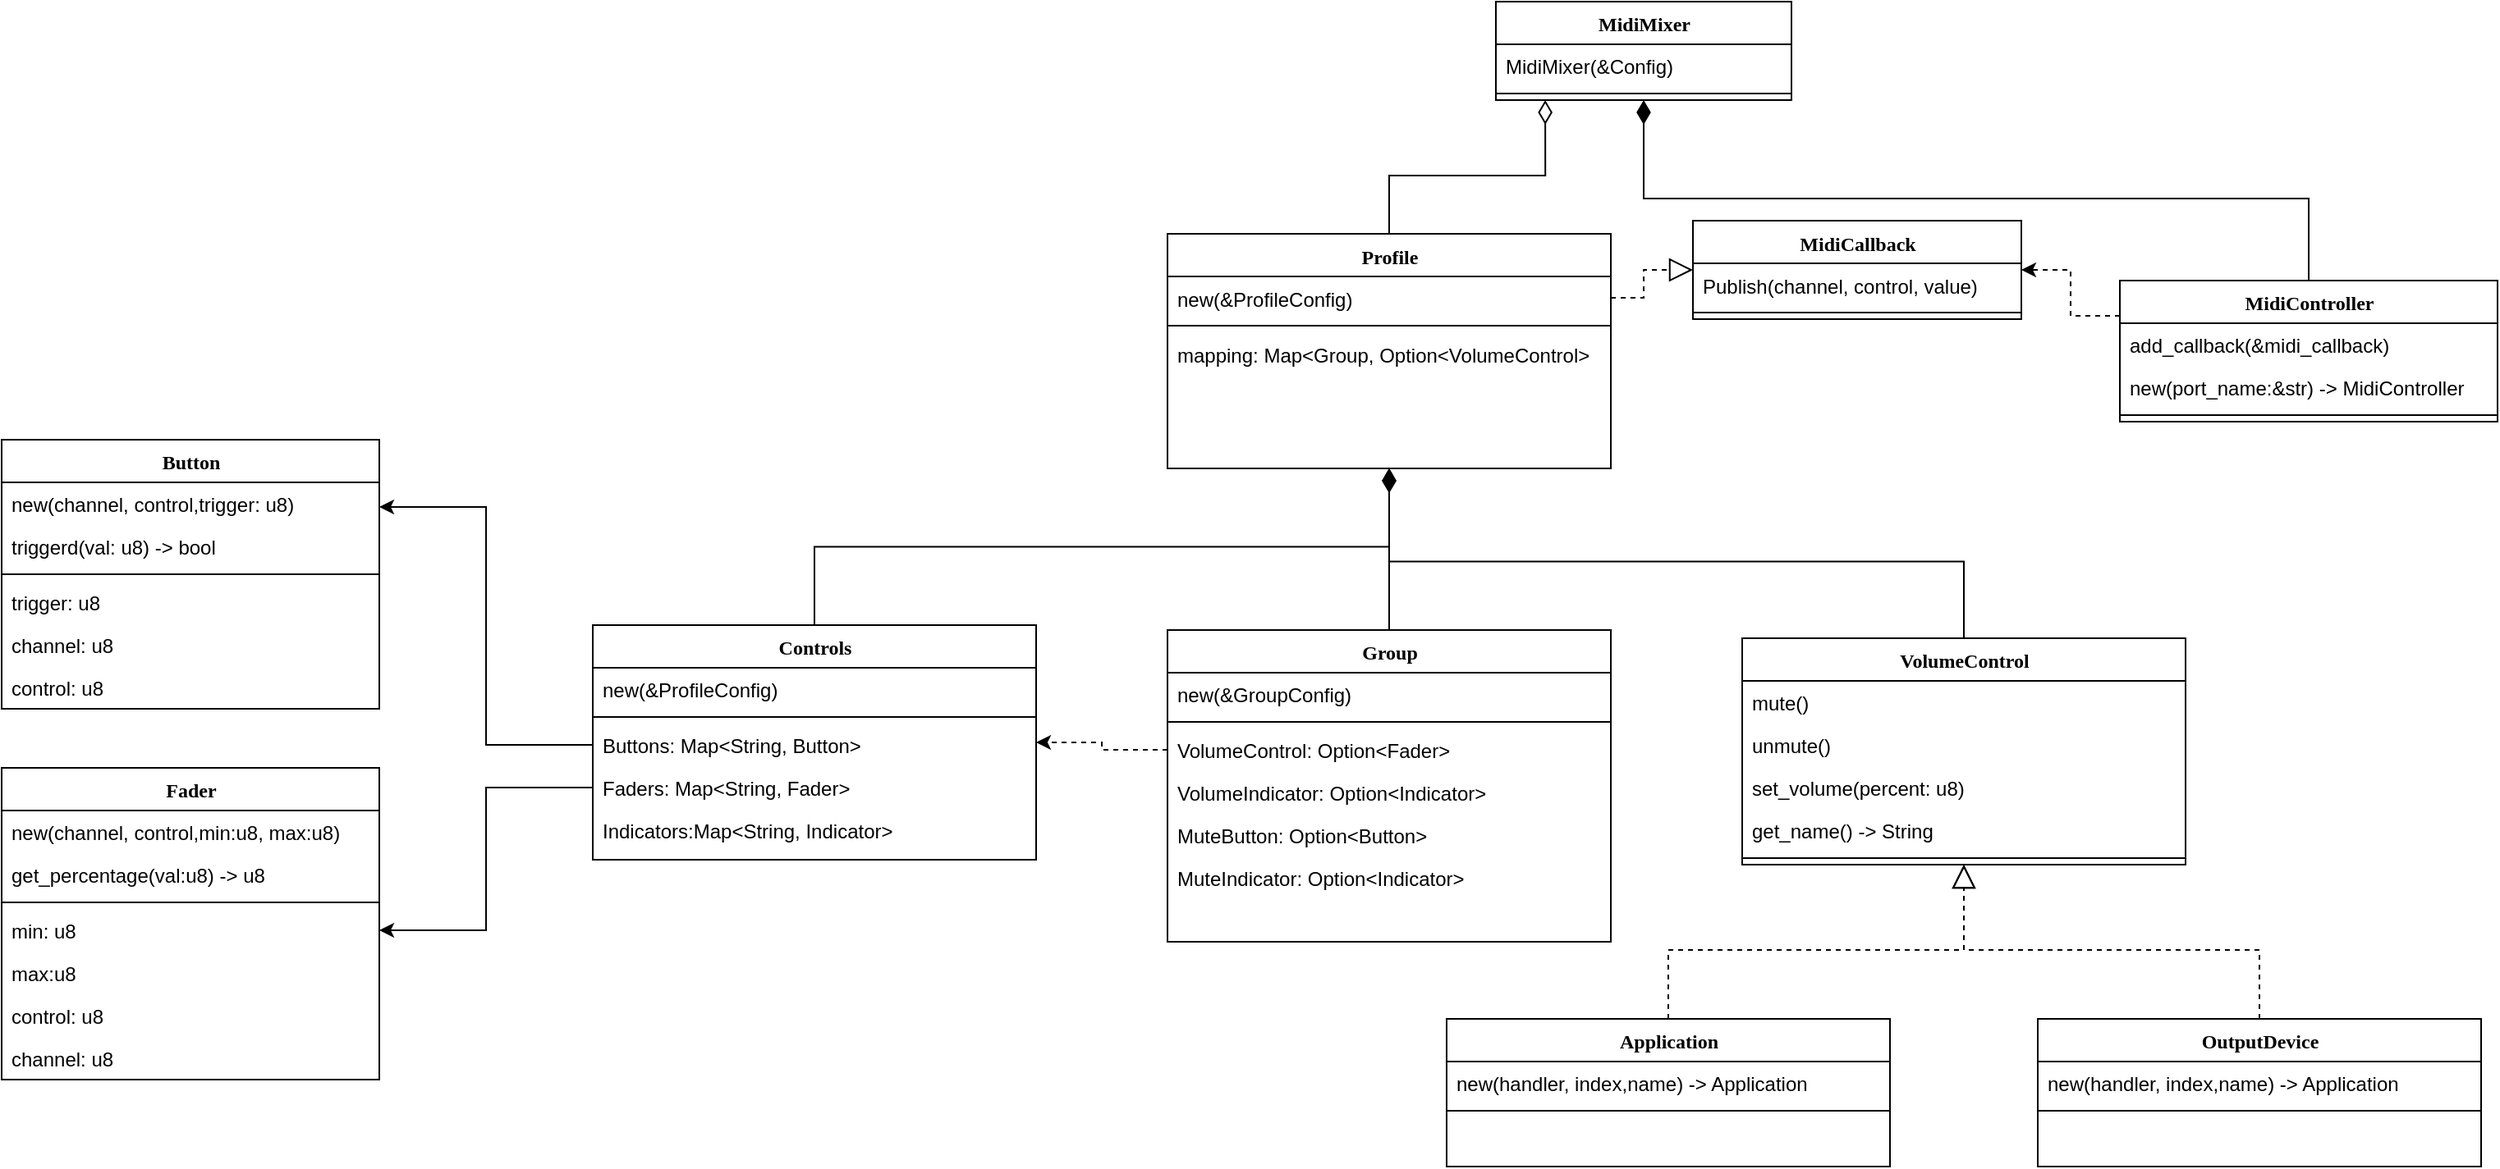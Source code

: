 <mxfile version="24.7.17">
  <diagram name="Page-1" id="9f46799a-70d6-7492-0946-bef42562c5a5">
    <mxGraphModel dx="2468" dy="1610" grid="1" gridSize="10" guides="1" tooltips="1" connect="1" arrows="1" fold="1" page="1" pageScale="1" pageWidth="1100" pageHeight="850" background="none" math="0" shadow="0">
      <root>
        <mxCell id="0" />
        <mxCell id="1" parent="0" />
        <mxCell id="HxuUy7WwLcNge2JU0h0c-94" style="edgeStyle=orthogonalEdgeStyle;rounded=0;orthogonalLoop=1;jettySize=auto;html=1;exitX=0.5;exitY=0;exitDx=0;exitDy=0;endSize=12;endArrow=diamondThin;endFill=1;" edge="1" parent="1" source="78961159f06e98e8-108" target="HxuUy7WwLcNge2JU0h0c-2">
          <mxGeometry relative="1" as="geometry" />
        </mxCell>
        <mxCell id="HxuUy7WwLcNge2JU0h0c-102" style="edgeStyle=orthogonalEdgeStyle;rounded=0;orthogonalLoop=1;jettySize=auto;html=1;exitX=0;exitY=0.25;exitDx=0;exitDy=0;dashed=1;" edge="1" parent="1" source="78961159f06e98e8-108" target="HxuUy7WwLcNge2JU0h0c-97">
          <mxGeometry relative="1" as="geometry" />
        </mxCell>
        <mxCell id="78961159f06e98e8-108" value="MidiController" style="swimlane;html=1;fontStyle=1;align=center;verticalAlign=top;childLayout=stackLayout;horizontal=1;startSize=26;horizontalStack=0;resizeParent=1;resizeLast=0;collapsible=1;marginBottom=0;swimlaneFillColor=#ffffff;rounded=0;shadow=0;comic=0;labelBackgroundColor=none;strokeWidth=1;fillColor=none;fontFamily=Verdana;fontSize=12" parent="1" vertex="1">
          <mxGeometry x="870" y="-50" width="230" height="86" as="geometry" />
        </mxCell>
        <mxCell id="78961159f06e98e8-109" value="add_callback(&amp;amp;midi_callback)" style="text;html=1;strokeColor=none;fillColor=none;align=left;verticalAlign=top;spacingLeft=4;spacingRight=4;whiteSpace=wrap;overflow=hidden;rotatable=0;points=[[0,0.5],[1,0.5]];portConstraint=eastwest;" parent="78961159f06e98e8-108" vertex="1">
          <mxGeometry y="26" width="230" height="26" as="geometry" />
        </mxCell>
        <mxCell id="HxuUy7WwLcNge2JU0h0c-1" value="new(port_name:&amp;amp;str) -&amp;gt; MidiController" style="text;html=1;strokeColor=none;fillColor=none;align=left;verticalAlign=top;spacingLeft=4;spacingRight=4;whiteSpace=wrap;overflow=hidden;rotatable=0;points=[[0,0.5],[1,0.5]];portConstraint=eastwest;" vertex="1" parent="78961159f06e98e8-108">
          <mxGeometry y="52" width="230" height="26" as="geometry" />
        </mxCell>
        <mxCell id="78961159f06e98e8-116" value="" style="line;html=1;strokeWidth=1;fillColor=none;align=left;verticalAlign=middle;spacingTop=-1;spacingLeft=3;spacingRight=3;rotatable=0;labelPosition=right;points=[];portConstraint=eastwest;" parent="78961159f06e98e8-108" vertex="1">
          <mxGeometry y="78" width="230" height="8" as="geometry" />
        </mxCell>
        <mxCell id="HxuUy7WwLcNge2JU0h0c-2" value="MidiMixer" style="swimlane;html=1;fontStyle=1;align=center;verticalAlign=top;childLayout=stackLayout;horizontal=1;startSize=26;horizontalStack=0;resizeParent=1;resizeLast=0;collapsible=1;marginBottom=0;swimlaneFillColor=#ffffff;rounded=0;shadow=0;comic=0;labelBackgroundColor=none;strokeWidth=1;fillColor=none;fontFamily=Verdana;fontSize=12" vertex="1" parent="1">
          <mxGeometry x="490" y="-220" width="180" height="60" as="geometry" />
        </mxCell>
        <mxCell id="HxuUy7WwLcNge2JU0h0c-4" value="MidiMixer(&amp;amp;Config)" style="text;html=1;strokeColor=none;fillColor=none;align=left;verticalAlign=top;spacingLeft=4;spacingRight=4;whiteSpace=wrap;overflow=hidden;rotatable=0;points=[[0,0.5],[1,0.5]];portConstraint=eastwest;" vertex="1" parent="HxuUy7WwLcNge2JU0h0c-2">
          <mxGeometry y="26" width="180" height="26" as="geometry" />
        </mxCell>
        <mxCell id="HxuUy7WwLcNge2JU0h0c-5" value="" style="line;html=1;strokeWidth=1;fillColor=none;align=left;verticalAlign=middle;spacingTop=-1;spacingLeft=3;spacingRight=3;rotatable=0;labelPosition=right;points=[];portConstraint=eastwest;" vertex="1" parent="HxuUy7WwLcNge2JU0h0c-2">
          <mxGeometry y="52" width="180" height="8" as="geometry" />
        </mxCell>
        <mxCell id="HxuUy7WwLcNge2JU0h0c-35" style="edgeStyle=orthogonalEdgeStyle;rounded=0;orthogonalLoop=1;jettySize=auto;html=1;exitX=0.5;exitY=0;exitDx=0;exitDy=0;endArrow=block;endFill=0;dashed=1;endSize=12;" edge="1" parent="1" source="HxuUy7WwLcNge2JU0h0c-6" target="HxuUy7WwLcNge2JU0h0c-28">
          <mxGeometry relative="1" as="geometry" />
        </mxCell>
        <mxCell id="HxuUy7WwLcNge2JU0h0c-6" value="Application" style="swimlane;html=1;fontStyle=1;align=center;verticalAlign=top;childLayout=stackLayout;horizontal=1;startSize=26;horizontalStack=0;resizeParent=1;resizeLast=0;collapsible=1;marginBottom=0;swimlaneFillColor=#ffffff;rounded=0;shadow=0;comic=0;labelBackgroundColor=none;strokeWidth=1;fillColor=none;fontFamily=Verdana;fontSize=12" vertex="1" parent="1">
          <mxGeometry x="460" y="400" width="270" height="90" as="geometry" />
        </mxCell>
        <mxCell id="HxuUy7WwLcNge2JU0h0c-10" value="new(handler, index,name) -&amp;gt; Application" style="text;html=1;strokeColor=none;fillColor=none;align=left;verticalAlign=top;spacingLeft=4;spacingRight=4;whiteSpace=wrap;overflow=hidden;rotatable=0;points=[[0,0.5],[1,0.5]];portConstraint=eastwest;" vertex="1" parent="HxuUy7WwLcNge2JU0h0c-6">
          <mxGeometry y="26" width="270" height="26" as="geometry" />
        </mxCell>
        <mxCell id="HxuUy7WwLcNge2JU0h0c-9" value="" style="line;html=1;strokeWidth=1;fillColor=none;align=left;verticalAlign=middle;spacingTop=-1;spacingLeft=3;spacingRight=3;rotatable=0;labelPosition=right;points=[];portConstraint=eastwest;" vertex="1" parent="HxuUy7WwLcNge2JU0h0c-6">
          <mxGeometry y="52" width="270" height="8" as="geometry" />
        </mxCell>
        <mxCell id="HxuUy7WwLcNge2JU0h0c-36" style="edgeStyle=orthogonalEdgeStyle;rounded=0;orthogonalLoop=1;jettySize=auto;html=1;exitX=0.5;exitY=0;exitDx=0;exitDy=0;strokeColor=default;dashed=1;endArrow=block;endFill=0;startSize=6;endSize=12;" edge="1" parent="1" source="HxuUy7WwLcNge2JU0h0c-14" target="HxuUy7WwLcNge2JU0h0c-28">
          <mxGeometry relative="1" as="geometry" />
        </mxCell>
        <mxCell id="HxuUy7WwLcNge2JU0h0c-14" value="OutputDevice" style="swimlane;html=1;fontStyle=1;align=center;verticalAlign=top;childLayout=stackLayout;horizontal=1;startSize=26;horizontalStack=0;resizeParent=1;resizeLast=0;collapsible=1;marginBottom=0;swimlaneFillColor=#ffffff;rounded=0;shadow=0;comic=0;labelBackgroundColor=none;strokeWidth=1;fillColor=none;fontFamily=Verdana;fontSize=12" vertex="1" parent="1">
          <mxGeometry x="820" y="400" width="270" height="90" as="geometry" />
        </mxCell>
        <mxCell id="HxuUy7WwLcNge2JU0h0c-15" value="new(handler, index,name) -&amp;gt; Application" style="text;html=1;strokeColor=none;fillColor=none;align=left;verticalAlign=top;spacingLeft=4;spacingRight=4;whiteSpace=wrap;overflow=hidden;rotatable=0;points=[[0,0.5],[1,0.5]];portConstraint=eastwest;" vertex="1" parent="HxuUy7WwLcNge2JU0h0c-14">
          <mxGeometry y="26" width="270" height="26" as="geometry" />
        </mxCell>
        <mxCell id="HxuUy7WwLcNge2JU0h0c-20" value="" style="line;html=1;strokeWidth=1;fillColor=none;align=left;verticalAlign=middle;spacingTop=-1;spacingLeft=3;spacingRight=3;rotatable=0;labelPosition=right;points=[];portConstraint=eastwest;" vertex="1" parent="HxuUy7WwLcNge2JU0h0c-14">
          <mxGeometry y="52" width="270" height="8" as="geometry" />
        </mxCell>
        <mxCell id="HxuUy7WwLcNge2JU0h0c-77" style="edgeStyle=orthogonalEdgeStyle;rounded=0;orthogonalLoop=1;jettySize=auto;html=1;exitX=0.5;exitY=0;exitDx=0;exitDy=0;endArrow=diamondThin;endFill=1;endSize=12;" edge="1" parent="1" source="HxuUy7WwLcNge2JU0h0c-28" target="HxuUy7WwLcNge2JU0h0c-66">
          <mxGeometry relative="1" as="geometry" />
        </mxCell>
        <mxCell id="HxuUy7WwLcNge2JU0h0c-28" value="VolumeControl" style="swimlane;html=1;fontStyle=1;align=center;verticalAlign=top;childLayout=stackLayout;horizontal=1;startSize=26;horizontalStack=0;resizeParent=1;resizeLast=0;collapsible=1;marginBottom=0;swimlaneFillColor=#ffffff;rounded=0;shadow=0;comic=0;labelBackgroundColor=none;strokeWidth=1;fillColor=none;fontFamily=Verdana;fontSize=12" vertex="1" parent="1">
          <mxGeometry x="640" y="168" width="270" height="138" as="geometry" />
        </mxCell>
        <mxCell id="HxuUy7WwLcNge2JU0h0c-31" value="mute()" style="text;html=1;strokeColor=none;fillColor=none;align=left;verticalAlign=top;spacingLeft=4;spacingRight=4;whiteSpace=wrap;overflow=hidden;rotatable=0;points=[[0,0.5],[1,0.5]];portConstraint=eastwest;" vertex="1" parent="HxuUy7WwLcNge2JU0h0c-28">
          <mxGeometry y="26" width="270" height="26" as="geometry" />
        </mxCell>
        <mxCell id="HxuUy7WwLcNge2JU0h0c-32" value="unmute()" style="text;html=1;strokeColor=none;fillColor=none;align=left;verticalAlign=top;spacingLeft=4;spacingRight=4;whiteSpace=wrap;overflow=hidden;rotatable=0;points=[[0,0.5],[1,0.5]];portConstraint=eastwest;" vertex="1" parent="HxuUy7WwLcNge2JU0h0c-28">
          <mxGeometry y="52" width="270" height="26" as="geometry" />
        </mxCell>
        <mxCell id="HxuUy7WwLcNge2JU0h0c-33" value="set_volume(percent: u8)" style="text;html=1;strokeColor=none;fillColor=none;align=left;verticalAlign=top;spacingLeft=4;spacingRight=4;whiteSpace=wrap;overflow=hidden;rotatable=0;points=[[0,0.5],[1,0.5]];portConstraint=eastwest;" vertex="1" parent="HxuUy7WwLcNge2JU0h0c-28">
          <mxGeometry y="78" width="270" height="26" as="geometry" />
        </mxCell>
        <mxCell id="HxuUy7WwLcNge2JU0h0c-78" value="get_name() -&amp;gt; String" style="text;html=1;strokeColor=none;fillColor=none;align=left;verticalAlign=top;spacingLeft=4;spacingRight=4;whiteSpace=wrap;overflow=hidden;rotatable=0;points=[[0,0.5],[1,0.5]];portConstraint=eastwest;" vertex="1" parent="HxuUy7WwLcNge2JU0h0c-28">
          <mxGeometry y="104" width="270" height="26" as="geometry" />
        </mxCell>
        <mxCell id="HxuUy7WwLcNge2JU0h0c-34" value="" style="line;html=1;strokeWidth=1;fillColor=none;align=left;verticalAlign=middle;spacingTop=-1;spacingLeft=3;spacingRight=3;rotatable=0;labelPosition=right;points=[];portConstraint=eastwest;" vertex="1" parent="HxuUy7WwLcNge2JU0h0c-28">
          <mxGeometry y="130" width="270" height="8" as="geometry" />
        </mxCell>
        <mxCell id="HxuUy7WwLcNge2JU0h0c-90" style="edgeStyle=orthogonalEdgeStyle;rounded=0;orthogonalLoop=1;jettySize=auto;html=1;exitX=0.5;exitY=0;exitDx=0;exitDy=0;entryX=0.5;entryY=1;entryDx=0;entryDy=0;endArrow=diamondThin;endFill=1;" edge="1" parent="1" source="HxuUy7WwLcNge2JU0h0c-37" target="HxuUy7WwLcNge2JU0h0c-66">
          <mxGeometry relative="1" as="geometry" />
        </mxCell>
        <mxCell id="HxuUy7WwLcNge2JU0h0c-37" value="Controls" style="swimlane;html=1;fontStyle=1;align=center;verticalAlign=top;childLayout=stackLayout;horizontal=1;startSize=26;horizontalStack=0;resizeParent=1;resizeLast=0;collapsible=1;marginBottom=0;swimlaneFillColor=#ffffff;rounded=0;shadow=0;comic=0;labelBackgroundColor=none;strokeWidth=1;fillColor=none;fontFamily=Verdana;fontSize=12" vertex="1" parent="1">
          <mxGeometry x="-60" y="160" width="270" height="143" as="geometry" />
        </mxCell>
        <mxCell id="HxuUy7WwLcNge2JU0h0c-42" value="new(&amp;amp;ProfileConfig)" style="text;html=1;strokeColor=none;fillColor=none;align=left;verticalAlign=top;spacingLeft=4;spacingRight=4;whiteSpace=wrap;overflow=hidden;rotatable=0;points=[[0,0.5],[1,0.5]];portConstraint=eastwest;" vertex="1" parent="HxuUy7WwLcNge2JU0h0c-37">
          <mxGeometry y="26" width="270" height="26" as="geometry" />
        </mxCell>
        <mxCell id="HxuUy7WwLcNge2JU0h0c-40" value="" style="line;html=1;strokeWidth=1;fillColor=none;align=left;verticalAlign=middle;spacingTop=-1;spacingLeft=3;spacingRight=3;rotatable=0;labelPosition=right;points=[];portConstraint=eastwest;" vertex="1" parent="HxuUy7WwLcNge2JU0h0c-37">
          <mxGeometry y="52" width="270" height="8" as="geometry" />
        </mxCell>
        <mxCell id="HxuUy7WwLcNge2JU0h0c-41" value="Buttons: Map&amp;lt;String, Button&amp;gt;" style="text;html=1;strokeColor=none;fillColor=none;align=left;verticalAlign=top;spacingLeft=4;spacingRight=4;whiteSpace=wrap;overflow=hidden;rotatable=0;points=[[0,0.5],[1,0.5]];portConstraint=eastwest;" vertex="1" parent="HxuUy7WwLcNge2JU0h0c-37">
          <mxGeometry y="60" width="270" height="26" as="geometry" />
        </mxCell>
        <mxCell id="HxuUy7WwLcNge2JU0h0c-43" value="Faders: Map&amp;lt;String, Fader&amp;gt;" style="text;html=1;strokeColor=none;fillColor=none;align=left;verticalAlign=top;spacingLeft=4;spacingRight=4;whiteSpace=wrap;overflow=hidden;rotatable=0;points=[[0,0.5],[1,0.5]];portConstraint=eastwest;" vertex="1" parent="HxuUy7WwLcNge2JU0h0c-37">
          <mxGeometry y="86" width="270" height="26" as="geometry" />
        </mxCell>
        <mxCell id="HxuUy7WwLcNge2JU0h0c-45" value="Indicators:Map&amp;lt;String, Indicator&amp;gt;" style="text;html=1;strokeColor=none;fillColor=none;align=left;verticalAlign=top;spacingLeft=4;spacingRight=4;whiteSpace=wrap;overflow=hidden;rotatable=0;points=[[0,0.5],[1,0.5]];portConstraint=eastwest;" vertex="1" parent="HxuUy7WwLcNge2JU0h0c-37">
          <mxGeometry y="112" width="270" height="26" as="geometry" />
        </mxCell>
        <mxCell id="HxuUy7WwLcNge2JU0h0c-46" value="Button" style="swimlane;html=1;fontStyle=1;align=center;verticalAlign=top;childLayout=stackLayout;horizontal=1;startSize=26;horizontalStack=0;resizeParent=1;resizeLast=0;collapsible=1;marginBottom=0;swimlaneFillColor=#ffffff;rounded=0;shadow=0;comic=0;labelBackgroundColor=none;strokeWidth=1;fillColor=none;fontFamily=Verdana;fontSize=12" vertex="1" parent="1">
          <mxGeometry x="-420" y="47" width="230" height="164" as="geometry" />
        </mxCell>
        <mxCell id="HxuUy7WwLcNge2JU0h0c-47" value="new(channel, control,trigger: u8)" style="text;html=1;strokeColor=none;fillColor=none;align=left;verticalAlign=top;spacingLeft=4;spacingRight=4;whiteSpace=wrap;overflow=hidden;rotatable=0;points=[[0,0.5],[1,0.5]];portConstraint=eastwest;" vertex="1" parent="HxuUy7WwLcNge2JU0h0c-46">
          <mxGeometry y="26" width="230" height="26" as="geometry" />
        </mxCell>
        <mxCell id="HxuUy7WwLcNge2JU0h0c-80" value="triggerd(val: u8) -&amp;gt; bool" style="text;html=1;strokeColor=none;fillColor=none;align=left;verticalAlign=top;spacingLeft=4;spacingRight=4;whiteSpace=wrap;overflow=hidden;rotatable=0;points=[[0,0.5],[1,0.5]];portConstraint=eastwest;" vertex="1" parent="HxuUy7WwLcNge2JU0h0c-46">
          <mxGeometry y="52" width="230" height="26" as="geometry" />
        </mxCell>
        <mxCell id="HxuUy7WwLcNge2JU0h0c-48" value="" style="line;html=1;strokeWidth=1;fillColor=none;align=left;verticalAlign=middle;spacingTop=-1;spacingLeft=3;spacingRight=3;rotatable=0;labelPosition=right;points=[];portConstraint=eastwest;" vertex="1" parent="HxuUy7WwLcNge2JU0h0c-46">
          <mxGeometry y="78" width="230" height="8" as="geometry" />
        </mxCell>
        <mxCell id="HxuUy7WwLcNge2JU0h0c-57" value="trigger: u8" style="text;html=1;strokeColor=none;fillColor=none;align=left;verticalAlign=top;spacingLeft=4;spacingRight=4;whiteSpace=wrap;overflow=hidden;rotatable=0;points=[[0,0.5],[1,0.5]];portConstraint=eastwest;" vertex="1" parent="HxuUy7WwLcNge2JU0h0c-46">
          <mxGeometry y="86" width="230" height="26" as="geometry" />
        </mxCell>
        <mxCell id="HxuUy7WwLcNge2JU0h0c-82" value="channel: u8" style="text;html=1;strokeColor=none;fillColor=none;align=left;verticalAlign=top;spacingLeft=4;spacingRight=4;whiteSpace=wrap;overflow=hidden;rotatable=0;points=[[0,0.5],[1,0.5]];portConstraint=eastwest;" vertex="1" parent="HxuUy7WwLcNge2JU0h0c-46">
          <mxGeometry y="112" width="230" height="26" as="geometry" />
        </mxCell>
        <mxCell id="HxuUy7WwLcNge2JU0h0c-83" value="control: u8" style="text;html=1;strokeColor=none;fillColor=none;align=left;verticalAlign=top;spacingLeft=4;spacingRight=4;whiteSpace=wrap;overflow=hidden;rotatable=0;points=[[0,0.5],[1,0.5]];portConstraint=eastwest;" vertex="1" parent="HxuUy7WwLcNge2JU0h0c-46">
          <mxGeometry y="138" width="230" height="26" as="geometry" />
        </mxCell>
        <mxCell id="HxuUy7WwLcNge2JU0h0c-53" value="Fader" style="swimlane;html=1;fontStyle=1;align=center;verticalAlign=top;childLayout=stackLayout;horizontal=1;startSize=26;horizontalStack=0;resizeParent=1;resizeLast=0;collapsible=1;marginBottom=0;swimlaneFillColor=#ffffff;rounded=0;shadow=0;comic=0;labelBackgroundColor=none;strokeWidth=1;fillColor=none;fontFamily=Verdana;fontSize=12" vertex="1" parent="1">
          <mxGeometry x="-420" y="247" width="230" height="190" as="geometry" />
        </mxCell>
        <mxCell id="HxuUy7WwLcNge2JU0h0c-54" value="new(channel, control,min:u8, max:u8)" style="text;html=1;strokeColor=none;fillColor=none;align=left;verticalAlign=top;spacingLeft=4;spacingRight=4;whiteSpace=wrap;overflow=hidden;rotatable=0;points=[[0,0.5],[1,0.5]];portConstraint=eastwest;" vertex="1" parent="HxuUy7WwLcNge2JU0h0c-53">
          <mxGeometry y="26" width="230" height="26" as="geometry" />
        </mxCell>
        <mxCell id="HxuUy7WwLcNge2JU0h0c-81" value="get_percentage(val:u8) -&amp;gt; u8" style="text;html=1;strokeColor=none;fillColor=none;align=left;verticalAlign=top;spacingLeft=4;spacingRight=4;whiteSpace=wrap;overflow=hidden;rotatable=0;points=[[0,0.5],[1,0.5]];portConstraint=eastwest;" vertex="1" parent="HxuUy7WwLcNge2JU0h0c-53">
          <mxGeometry y="52" width="230" height="26" as="geometry" />
        </mxCell>
        <mxCell id="HxuUy7WwLcNge2JU0h0c-55" value="" style="line;html=1;strokeWidth=1;fillColor=none;align=left;verticalAlign=middle;spacingTop=-1;spacingLeft=3;spacingRight=3;rotatable=0;labelPosition=right;points=[];portConstraint=eastwest;" vertex="1" parent="HxuUy7WwLcNge2JU0h0c-53">
          <mxGeometry y="78" width="230" height="8" as="geometry" />
        </mxCell>
        <mxCell id="HxuUy7WwLcNge2JU0h0c-58" value="min: u8" style="text;html=1;strokeColor=none;fillColor=none;align=left;verticalAlign=top;spacingLeft=4;spacingRight=4;whiteSpace=wrap;overflow=hidden;rotatable=0;points=[[0,0.5],[1,0.5]];portConstraint=eastwest;" vertex="1" parent="HxuUy7WwLcNge2JU0h0c-53">
          <mxGeometry y="86" width="230" height="26" as="geometry" />
        </mxCell>
        <mxCell id="HxuUy7WwLcNge2JU0h0c-59" value="max:u8" style="text;html=1;strokeColor=none;fillColor=none;align=left;verticalAlign=top;spacingLeft=4;spacingRight=4;whiteSpace=wrap;overflow=hidden;rotatable=0;points=[[0,0.5],[1,0.5]];portConstraint=eastwest;" vertex="1" parent="HxuUy7WwLcNge2JU0h0c-53">
          <mxGeometry y="112" width="230" height="26" as="geometry" />
        </mxCell>
        <mxCell id="HxuUy7WwLcNge2JU0h0c-85" value="control: u8" style="text;html=1;strokeColor=none;fillColor=none;align=left;verticalAlign=top;spacingLeft=4;spacingRight=4;whiteSpace=wrap;overflow=hidden;rotatable=0;points=[[0,0.5],[1,0.5]];portConstraint=eastwest;" vertex="1" parent="HxuUy7WwLcNge2JU0h0c-53">
          <mxGeometry y="138" width="230" height="26" as="geometry" />
        </mxCell>
        <mxCell id="HxuUy7WwLcNge2JU0h0c-84" value="channel: u8" style="text;html=1;strokeColor=none;fillColor=none;align=left;verticalAlign=top;spacingLeft=4;spacingRight=4;whiteSpace=wrap;overflow=hidden;rotatable=0;points=[[0,0.5],[1,0.5]];portConstraint=eastwest;" vertex="1" parent="HxuUy7WwLcNge2JU0h0c-53">
          <mxGeometry y="164" width="230" height="26" as="geometry" />
        </mxCell>
        <mxCell id="HxuUy7WwLcNge2JU0h0c-76" style="edgeStyle=orthogonalEdgeStyle;rounded=0;orthogonalLoop=1;jettySize=auto;html=1;exitX=0.5;exitY=0;exitDx=0;exitDy=0;endArrow=diamondThin;endFill=1;strokeWidth=1;endSize=12;entryX=0.5;entryY=1;entryDx=0;entryDy=0;" edge="1" parent="1" source="HxuUy7WwLcNge2JU0h0c-60" target="HxuUy7WwLcNge2JU0h0c-66">
          <mxGeometry relative="1" as="geometry">
            <Array as="points">
              <mxPoint x="425" y="110" />
              <mxPoint x="425" y="110" />
            </Array>
          </mxGeometry>
        </mxCell>
        <mxCell id="HxuUy7WwLcNge2JU0h0c-60" value="Group" style="swimlane;html=1;fontStyle=1;align=center;verticalAlign=top;childLayout=stackLayout;horizontal=1;startSize=26;horizontalStack=0;resizeParent=1;resizeLast=0;collapsible=1;marginBottom=0;swimlaneFillColor=#ffffff;rounded=0;shadow=0;comic=0;labelBackgroundColor=none;strokeWidth=1;fillColor=none;fontFamily=Verdana;fontSize=12" vertex="1" parent="1">
          <mxGeometry x="290" y="163" width="270" height="190" as="geometry" />
        </mxCell>
        <mxCell id="HxuUy7WwLcNge2JU0h0c-61" value="new(&amp;amp;GroupConfig)" style="text;html=1;strokeColor=none;fillColor=none;align=left;verticalAlign=top;spacingLeft=4;spacingRight=4;whiteSpace=wrap;overflow=hidden;rotatable=0;points=[[0,0.5],[1,0.5]];portConstraint=eastwest;" vertex="1" parent="HxuUy7WwLcNge2JU0h0c-60">
          <mxGeometry y="26" width="270" height="26" as="geometry" />
        </mxCell>
        <mxCell id="HxuUy7WwLcNge2JU0h0c-62" value="" style="line;html=1;strokeWidth=1;fillColor=none;align=left;verticalAlign=middle;spacingTop=-1;spacingLeft=3;spacingRight=3;rotatable=0;labelPosition=right;points=[];portConstraint=eastwest;" vertex="1" parent="HxuUy7WwLcNge2JU0h0c-60">
          <mxGeometry y="52" width="270" height="8" as="geometry" />
        </mxCell>
        <mxCell id="HxuUy7WwLcNge2JU0h0c-86" value="VolumeControl: Option&amp;lt;Fader&amp;gt;" style="text;html=1;strokeColor=none;fillColor=none;align=left;verticalAlign=top;spacingLeft=4;spacingRight=4;whiteSpace=wrap;overflow=hidden;rotatable=0;points=[[0,0.5],[1,0.5]];portConstraint=eastwest;" vertex="1" parent="HxuUy7WwLcNge2JU0h0c-60">
          <mxGeometry y="60" width="270" height="26" as="geometry" />
        </mxCell>
        <mxCell id="HxuUy7WwLcNge2JU0h0c-87" value="VolumeIndicator: Option&amp;lt;Indicator&amp;gt;" style="text;html=1;strokeColor=none;fillColor=none;align=left;verticalAlign=top;spacingLeft=4;spacingRight=4;whiteSpace=wrap;overflow=hidden;rotatable=0;points=[[0,0.5],[1,0.5]];portConstraint=eastwest;" vertex="1" parent="HxuUy7WwLcNge2JU0h0c-60">
          <mxGeometry y="86" width="270" height="26" as="geometry" />
        </mxCell>
        <mxCell id="HxuUy7WwLcNge2JU0h0c-88" value="MuteButton: Option&amp;lt;Button&amp;gt;" style="text;html=1;strokeColor=none;fillColor=none;align=left;verticalAlign=top;spacingLeft=4;spacingRight=4;whiteSpace=wrap;overflow=hidden;rotatable=0;points=[[0,0.5],[1,0.5]];portConstraint=eastwest;" vertex="1" parent="HxuUy7WwLcNge2JU0h0c-60">
          <mxGeometry y="112" width="270" height="26" as="geometry" />
        </mxCell>
        <mxCell id="HxuUy7WwLcNge2JU0h0c-89" value="MuteIndicator: Option&amp;lt;Indicator&amp;gt;" style="text;html=1;strokeColor=none;fillColor=none;align=left;verticalAlign=top;spacingLeft=4;spacingRight=4;whiteSpace=wrap;overflow=hidden;rotatable=0;points=[[0,0.5],[1,0.5]];portConstraint=eastwest;" vertex="1" parent="HxuUy7WwLcNge2JU0h0c-60">
          <mxGeometry y="138" width="270" height="26" as="geometry" />
        </mxCell>
        <mxCell id="HxuUy7WwLcNge2JU0h0c-93" style="edgeStyle=orthogonalEdgeStyle;rounded=0;orthogonalLoop=1;jettySize=auto;html=1;exitX=0.5;exitY=0;exitDx=0;exitDy=0;endArrow=diamondThin;endFill=0;strokeWidth=1;endSize=12;entryX=0.167;entryY=1;entryDx=0;entryDy=0;entryPerimeter=0;" edge="1" parent="1" source="HxuUy7WwLcNge2JU0h0c-66" target="HxuUy7WwLcNge2JU0h0c-5">
          <mxGeometry relative="1" as="geometry">
            <Array as="points">
              <mxPoint x="425" y="-114" />
              <mxPoint x="520" y="-114" />
            </Array>
          </mxGeometry>
        </mxCell>
        <mxCell id="HxuUy7WwLcNge2JU0h0c-66" value="Profile" style="swimlane;html=1;fontStyle=1;align=center;verticalAlign=top;childLayout=stackLayout;horizontal=1;startSize=26;horizontalStack=0;resizeParent=1;resizeLast=0;collapsible=1;marginBottom=0;swimlaneFillColor=#ffffff;rounded=0;shadow=0;comic=0;labelBackgroundColor=none;strokeWidth=1;fillColor=none;fontFamily=Verdana;fontSize=12" vertex="1" parent="1">
          <mxGeometry x="290" y="-78.5" width="270" height="143" as="geometry" />
        </mxCell>
        <mxCell id="HxuUy7WwLcNge2JU0h0c-67" value="new(&amp;amp;ProfileConfig)" style="text;html=1;strokeColor=none;fillColor=none;align=left;verticalAlign=top;spacingLeft=4;spacingRight=4;whiteSpace=wrap;overflow=hidden;rotatable=0;points=[[0,0.5],[1,0.5]];portConstraint=eastwest;" vertex="1" parent="HxuUy7WwLcNge2JU0h0c-66">
          <mxGeometry y="26" width="270" height="26" as="geometry" />
        </mxCell>
        <mxCell id="HxuUy7WwLcNge2JU0h0c-68" value="" style="line;html=1;strokeWidth=1;fillColor=none;align=left;verticalAlign=middle;spacingTop=-1;spacingLeft=3;spacingRight=3;rotatable=0;labelPosition=right;points=[];portConstraint=eastwest;" vertex="1" parent="HxuUy7WwLcNge2JU0h0c-66">
          <mxGeometry y="52" width="270" height="8" as="geometry" />
        </mxCell>
        <mxCell id="HxuUy7WwLcNge2JU0h0c-79" value="mapping: Map&amp;lt;Group, Option&amp;lt;VolumeControl&amp;gt;" style="text;html=1;strokeColor=none;fillColor=none;align=left;verticalAlign=top;spacingLeft=4;spacingRight=4;whiteSpace=wrap;overflow=hidden;rotatable=0;points=[[0,0.5],[1,0.5]];portConstraint=eastwest;" vertex="1" parent="HxuUy7WwLcNge2JU0h0c-66">
          <mxGeometry y="60" width="270" height="26" as="geometry" />
        </mxCell>
        <mxCell id="HxuUy7WwLcNge2JU0h0c-74" style="edgeStyle=orthogonalEdgeStyle;rounded=0;orthogonalLoop=1;jettySize=auto;html=1;exitX=0;exitY=0.5;exitDx=0;exitDy=0;entryX=1;entryY=0.25;entryDx=0;entryDy=0;" edge="1" parent="1" source="HxuUy7WwLcNge2JU0h0c-41" target="HxuUy7WwLcNge2JU0h0c-46">
          <mxGeometry relative="1" as="geometry" />
        </mxCell>
        <mxCell id="HxuUy7WwLcNge2JU0h0c-75" style="edgeStyle=orthogonalEdgeStyle;rounded=0;orthogonalLoop=1;jettySize=auto;html=1;exitX=0;exitY=0.5;exitDx=0;exitDy=0;entryX=1;entryY=0.5;entryDx=0;entryDy=0;" edge="1" parent="1" source="HxuUy7WwLcNge2JU0h0c-43" target="HxuUy7WwLcNge2JU0h0c-58">
          <mxGeometry relative="1" as="geometry" />
        </mxCell>
        <mxCell id="HxuUy7WwLcNge2JU0h0c-91" style="edgeStyle=orthogonalEdgeStyle;rounded=0;orthogonalLoop=1;jettySize=auto;html=1;exitX=0;exitY=0.5;exitDx=0;exitDy=0;dashed=1;" edge="1" parent="1" source="HxuUy7WwLcNge2JU0h0c-86" target="HxuUy7WwLcNge2JU0h0c-37">
          <mxGeometry relative="1" as="geometry" />
        </mxCell>
        <mxCell id="HxuUy7WwLcNge2JU0h0c-97" value="MidiCallback" style="swimlane;html=1;fontStyle=1;align=center;verticalAlign=top;childLayout=stackLayout;horizontal=1;startSize=26;horizontalStack=0;resizeParent=1;resizeLast=0;collapsible=1;marginBottom=0;swimlaneFillColor=#ffffff;rounded=0;shadow=0;comic=0;labelBackgroundColor=none;strokeWidth=1;fillColor=none;fontFamily=Verdana;fontSize=12" vertex="1" parent="1">
          <mxGeometry x="610" y="-86.5" width="200" height="60" as="geometry" />
        </mxCell>
        <mxCell id="HxuUy7WwLcNge2JU0h0c-98" value="Publish(channel, control, value)" style="text;html=1;strokeColor=none;fillColor=none;align=left;verticalAlign=top;spacingLeft=4;spacingRight=4;whiteSpace=wrap;overflow=hidden;rotatable=0;points=[[0,0.5],[1,0.5]];portConstraint=eastwest;" vertex="1" parent="HxuUy7WwLcNge2JU0h0c-97">
          <mxGeometry y="26" width="200" height="26" as="geometry" />
        </mxCell>
        <mxCell id="HxuUy7WwLcNge2JU0h0c-99" value="" style="line;html=1;strokeWidth=1;fillColor=none;align=left;verticalAlign=middle;spacingTop=-1;spacingLeft=3;spacingRight=3;rotatable=0;labelPosition=right;points=[];portConstraint=eastwest;" vertex="1" parent="HxuUy7WwLcNge2JU0h0c-97">
          <mxGeometry y="52" width="200" height="8" as="geometry" />
        </mxCell>
        <mxCell id="HxuUy7WwLcNge2JU0h0c-101" style="edgeStyle=orthogonalEdgeStyle;rounded=0;orthogonalLoop=1;jettySize=auto;html=1;exitX=1;exitY=0.5;exitDx=0;exitDy=0;endArrow=block;endFill=0;dashed=1;endSize=12;" edge="1" parent="1" source="HxuUy7WwLcNge2JU0h0c-67" target="HxuUy7WwLcNge2JU0h0c-97">
          <mxGeometry relative="1" as="geometry" />
        </mxCell>
      </root>
    </mxGraphModel>
  </diagram>
</mxfile>
